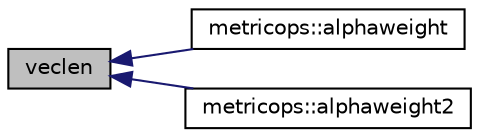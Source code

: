 digraph "veclen"
{
 // INTERACTIVE_SVG=YES
  bgcolor="transparent";
  edge [fontname="Helvetica",fontsize="10",labelfontname="Helvetica",labelfontsize="10"];
  node [fontname="Helvetica",fontsize="10",shape=record];
  rankdir="LR";
  Node20 [label="veclen",height=0.2,width=0.4,color="black", fillcolor="grey75", style="filled", fontcolor="black"];
  Node20 -> Node21 [dir="back",color="midnightblue",fontsize="10",style="solid",fontname="Helvetica"];
  Node21 [label="metricops::alphaweight",height=0.2,width=0.4,color="black",URL="$namespacemetricops.html#ac9382d1e722d0417169f5a2f160ebfc7"];
  Node20 -> Node22 [dir="back",color="midnightblue",fontsize="10",style="solid",fontname="Helvetica"];
  Node22 [label="metricops::alphaweight2",height=0.2,width=0.4,color="black",URL="$namespacemetricops.html#abf449970c4b90017443108f34a3cf4d0"];
}
